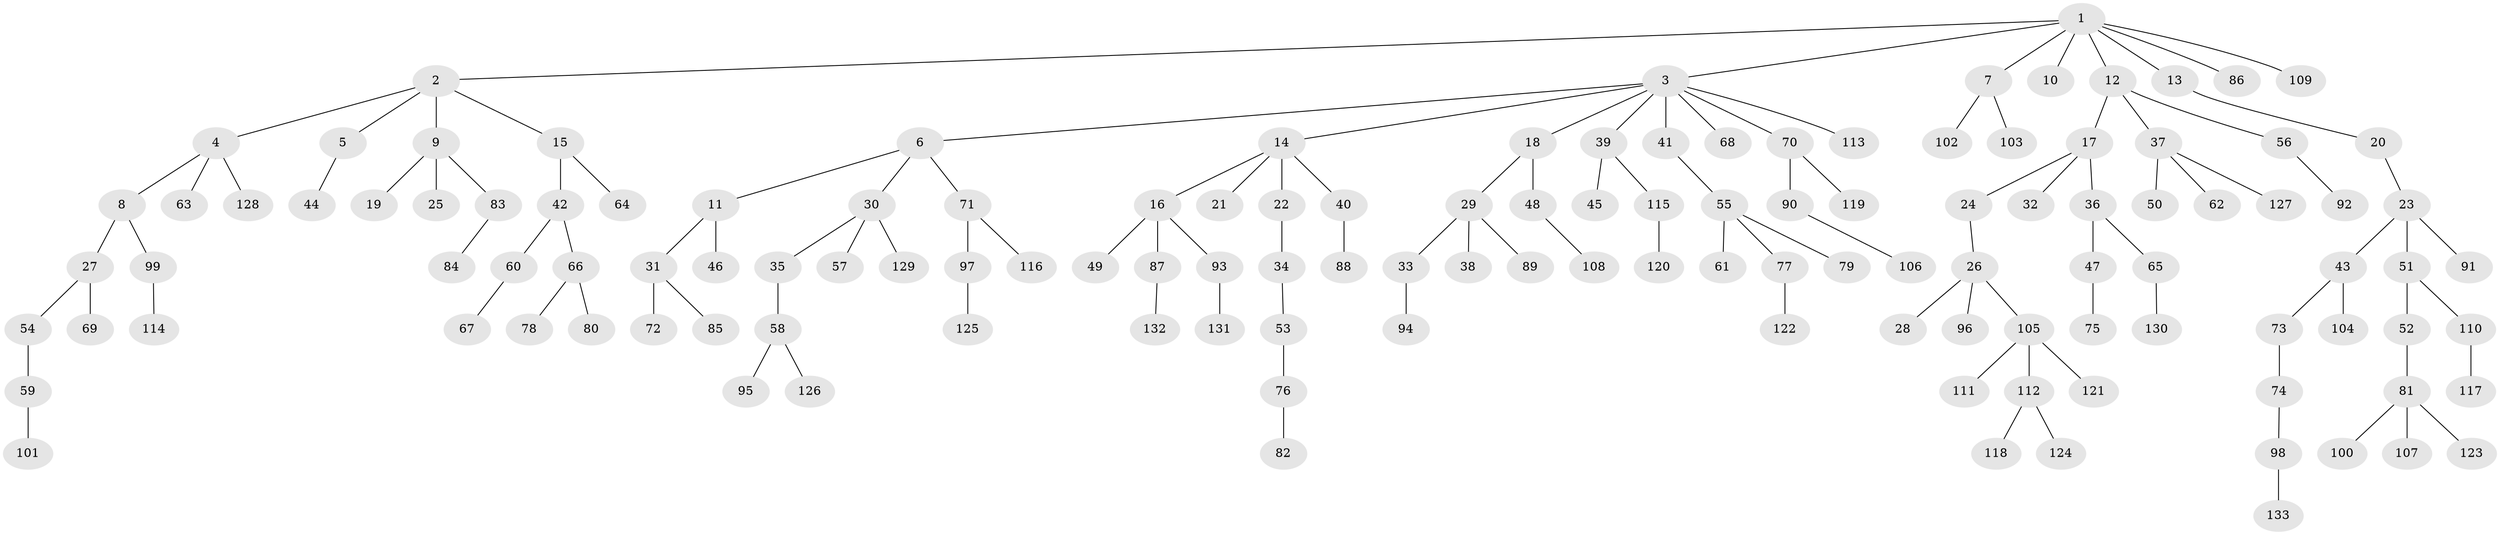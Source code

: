 // coarse degree distribution, {7: 0.011111111111111112, 5: 0.03333333333333333, 10: 0.011111111111111112, 3: 0.13333333333333333, 6: 0.022222222222222223, 2: 0.13333333333333333, 4: 0.05555555555555555, 1: 0.6}
// Generated by graph-tools (version 1.1) at 2025/42/03/06/25 10:42:02]
// undirected, 133 vertices, 132 edges
graph export_dot {
graph [start="1"]
  node [color=gray90,style=filled];
  1;
  2;
  3;
  4;
  5;
  6;
  7;
  8;
  9;
  10;
  11;
  12;
  13;
  14;
  15;
  16;
  17;
  18;
  19;
  20;
  21;
  22;
  23;
  24;
  25;
  26;
  27;
  28;
  29;
  30;
  31;
  32;
  33;
  34;
  35;
  36;
  37;
  38;
  39;
  40;
  41;
  42;
  43;
  44;
  45;
  46;
  47;
  48;
  49;
  50;
  51;
  52;
  53;
  54;
  55;
  56;
  57;
  58;
  59;
  60;
  61;
  62;
  63;
  64;
  65;
  66;
  67;
  68;
  69;
  70;
  71;
  72;
  73;
  74;
  75;
  76;
  77;
  78;
  79;
  80;
  81;
  82;
  83;
  84;
  85;
  86;
  87;
  88;
  89;
  90;
  91;
  92;
  93;
  94;
  95;
  96;
  97;
  98;
  99;
  100;
  101;
  102;
  103;
  104;
  105;
  106;
  107;
  108;
  109;
  110;
  111;
  112;
  113;
  114;
  115;
  116;
  117;
  118;
  119;
  120;
  121;
  122;
  123;
  124;
  125;
  126;
  127;
  128;
  129;
  130;
  131;
  132;
  133;
  1 -- 2;
  1 -- 3;
  1 -- 7;
  1 -- 10;
  1 -- 12;
  1 -- 13;
  1 -- 86;
  1 -- 109;
  2 -- 4;
  2 -- 5;
  2 -- 9;
  2 -- 15;
  3 -- 6;
  3 -- 14;
  3 -- 18;
  3 -- 39;
  3 -- 41;
  3 -- 68;
  3 -- 70;
  3 -- 113;
  4 -- 8;
  4 -- 63;
  4 -- 128;
  5 -- 44;
  6 -- 11;
  6 -- 30;
  6 -- 71;
  7 -- 102;
  7 -- 103;
  8 -- 27;
  8 -- 99;
  9 -- 19;
  9 -- 25;
  9 -- 83;
  11 -- 31;
  11 -- 46;
  12 -- 17;
  12 -- 37;
  12 -- 56;
  13 -- 20;
  14 -- 16;
  14 -- 21;
  14 -- 22;
  14 -- 40;
  15 -- 42;
  15 -- 64;
  16 -- 49;
  16 -- 87;
  16 -- 93;
  17 -- 24;
  17 -- 32;
  17 -- 36;
  18 -- 29;
  18 -- 48;
  20 -- 23;
  22 -- 34;
  23 -- 43;
  23 -- 51;
  23 -- 91;
  24 -- 26;
  26 -- 28;
  26 -- 96;
  26 -- 105;
  27 -- 54;
  27 -- 69;
  29 -- 33;
  29 -- 38;
  29 -- 89;
  30 -- 35;
  30 -- 57;
  30 -- 129;
  31 -- 72;
  31 -- 85;
  33 -- 94;
  34 -- 53;
  35 -- 58;
  36 -- 47;
  36 -- 65;
  37 -- 50;
  37 -- 62;
  37 -- 127;
  39 -- 45;
  39 -- 115;
  40 -- 88;
  41 -- 55;
  42 -- 60;
  42 -- 66;
  43 -- 73;
  43 -- 104;
  47 -- 75;
  48 -- 108;
  51 -- 52;
  51 -- 110;
  52 -- 81;
  53 -- 76;
  54 -- 59;
  55 -- 61;
  55 -- 77;
  55 -- 79;
  56 -- 92;
  58 -- 95;
  58 -- 126;
  59 -- 101;
  60 -- 67;
  65 -- 130;
  66 -- 78;
  66 -- 80;
  70 -- 90;
  70 -- 119;
  71 -- 97;
  71 -- 116;
  73 -- 74;
  74 -- 98;
  76 -- 82;
  77 -- 122;
  81 -- 100;
  81 -- 107;
  81 -- 123;
  83 -- 84;
  87 -- 132;
  90 -- 106;
  93 -- 131;
  97 -- 125;
  98 -- 133;
  99 -- 114;
  105 -- 111;
  105 -- 112;
  105 -- 121;
  110 -- 117;
  112 -- 118;
  112 -- 124;
  115 -- 120;
}
